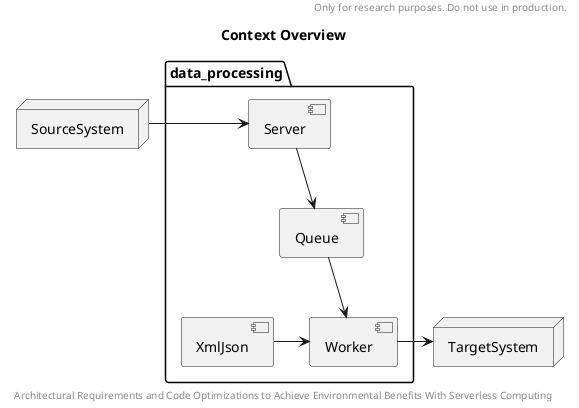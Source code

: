 @startuml Context
title Context Overview

header Only for research purposes. Do not use in production.
footer Architectural Requirements and Code Optimizations to Achieve Environmental Benefits With Serverless Computing

node SourceSystem as ss
node TargetSystem as ts

package "data_processing" {
    component Server as s
    component Queue as q
    component XmlJson as xj
    component Worker as w
}

ss -> s

s --> q
q --> w
xj -> w

w -> ts
@enduml
